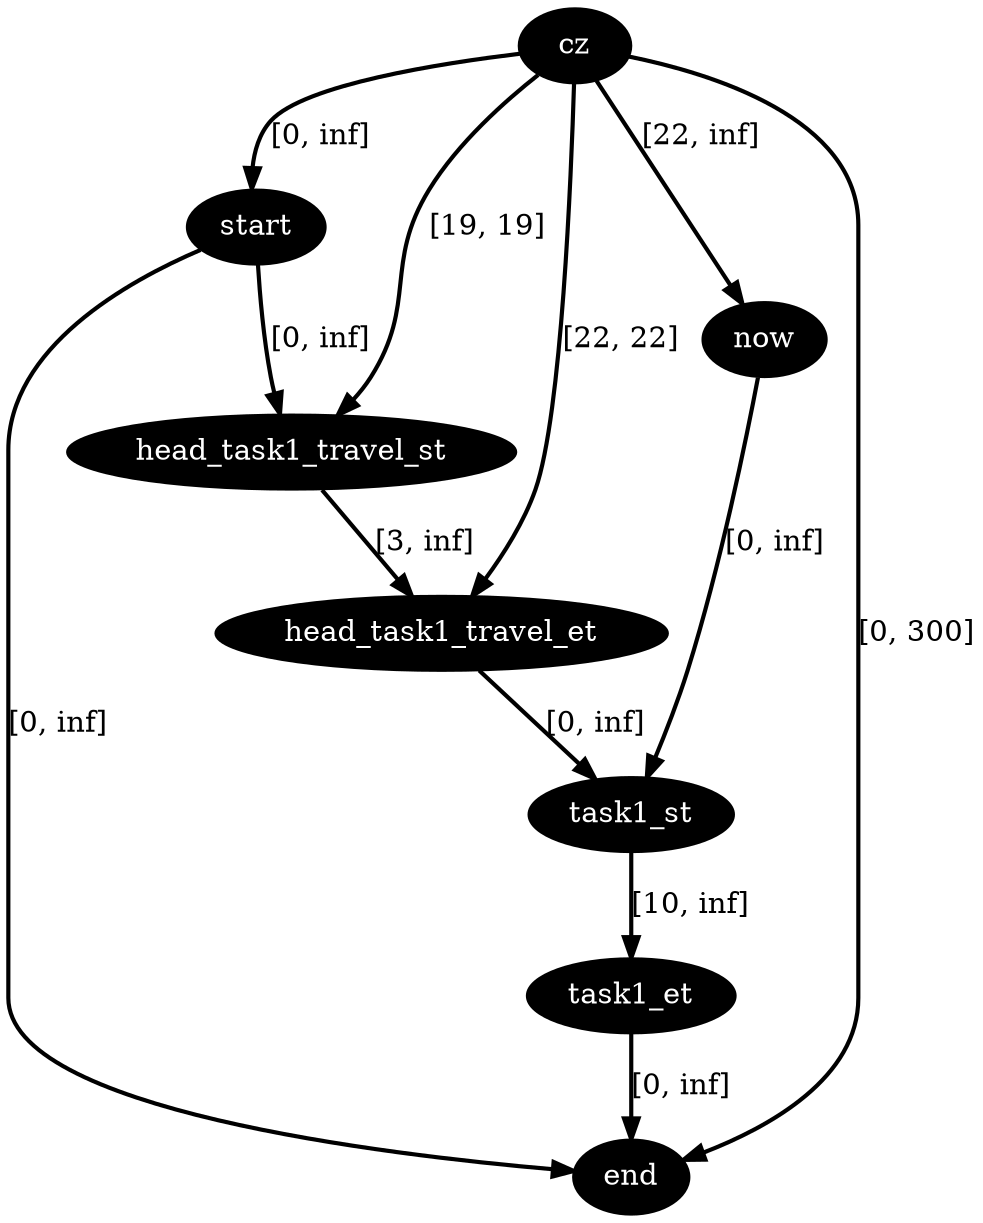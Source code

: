 digraph plan {
0[label="cz",style=filled,fillcolor=black,fontcolor=white];
1[label="start",style=filled,fillcolor=black,fontcolor=white];
2[label="now",style=filled,fillcolor=black,fontcolor=white];
3[label="end",style=filled,fillcolor=black,fontcolor=white];
7[label="head_task1_travel_st",style=filled,fillcolor=black,fontcolor=white];
8[label="head_task1_travel_et",style=filled,fillcolor=black,fontcolor=white];
9[label="task1_st",style=filled,fillcolor=black,fontcolor=white];
10[label="task1_et",style=filled,fillcolor=black,fontcolor=white];
"0"->"1"[label="[0, inf]",penwidth=2,color=black];
"0"->"3"[label="[0, 300]",penwidth=2,color=black];
"7"->"8"[label="[3, inf]",penwidth=2,color=black];
"0"->"8"[label="[22, 22]",penwidth=2,color=black];
"1"->"7"[label="[0, inf]",penwidth=2,color=black];
"0"->"7"[label="[19, 19]",penwidth=2,color=black];
"0"->"2"[label="[22, inf]",penwidth=2,color=black];
"2"->"9"[label="[0, inf]",penwidth=2,color=black];
"1"->"3"[label="[0, inf]",penwidth=2,color=black];
"10"->"3"[label="[0, inf]",penwidth=2,color=black];
"9"->"10"[label="[10, inf]",penwidth=2,color=black];
"8"->"9"[label="[0, inf]",penwidth=2,color=black];
}
